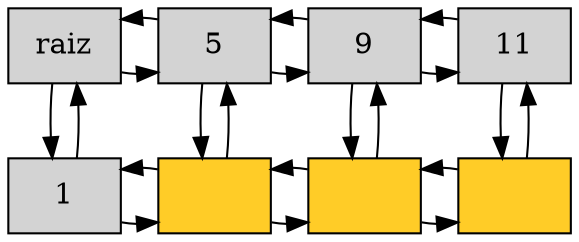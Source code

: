  digraph Matrix {
 node[shape = "box", style=filled]
 "Nodo0_0"[label = "raiz", group="0"]                                                                                                                  
 "Nodo0_0"->"Nodo6_0"
 "Nodo0_0"->"Nodo6_0"[dir = back]
 "Nodo0_0"->"Nodo0_2"
 "Nodo0_0"->"Nodo0_2"[dir = back]
 "Nodo6_0"[label = "5", group="6"]                                                                                                                     
 "Nodo6_0"->"Nodo10_0"
 "Nodo6_0"->"Nodo10_0"[dir = back]
 "Nodo6_0"->"Nodo6_2"
 "Nodo6_0"->"Nodo6_2"[dir = back]
 "Nodo10_0"[label = "9", group="10"]                                                                                                                   
 "Nodo10_0"->"Nodo12_0"
 "Nodo10_0"->"Nodo12_0"[dir = back]
 "Nodo10_0"->"Nodo10_2"
 "Nodo10_0"->"Nodo10_2"[dir = back]
 "Nodo12_0"[label = "11", group="12"]                                                                                                                  
 "Nodo12_0"->"Nodo12_2"
 "Nodo12_0"->"Nodo12_2"[dir = back]
 {rank=same;"Nodo0_0";"Nodo6_0";"Nodo10_0";"Nodo12_0"}
 "Nodo0_2"[label = "1", group="0"]                                                                                                                     
 "Nodo0_2"->"Nodo6_2"
 "Nodo0_2"->"Nodo6_2"[dir = back]
 "Nodo6_2"[label = "", fillcolor="#FFCC27", group="6"]                                                                                                 
 "Nodo6_2"->"Nodo10_2"
 "Nodo6_2"->"Nodo10_2"[dir = back]
 "Nodo10_2"[label = "", fillcolor="#FFCC27", group="10"]                                                                                               
 "Nodo10_2"->"Nodo12_2"
 "Nodo10_2"->"Nodo12_2"[dir = back]
 "Nodo12_2"[label = "", fillcolor="#FFCC27", group="12"]                                                                                               
 {rank=same;"Nodo0_2";"Nodo6_2";"Nodo10_2";"Nodo12_2"}
 }
